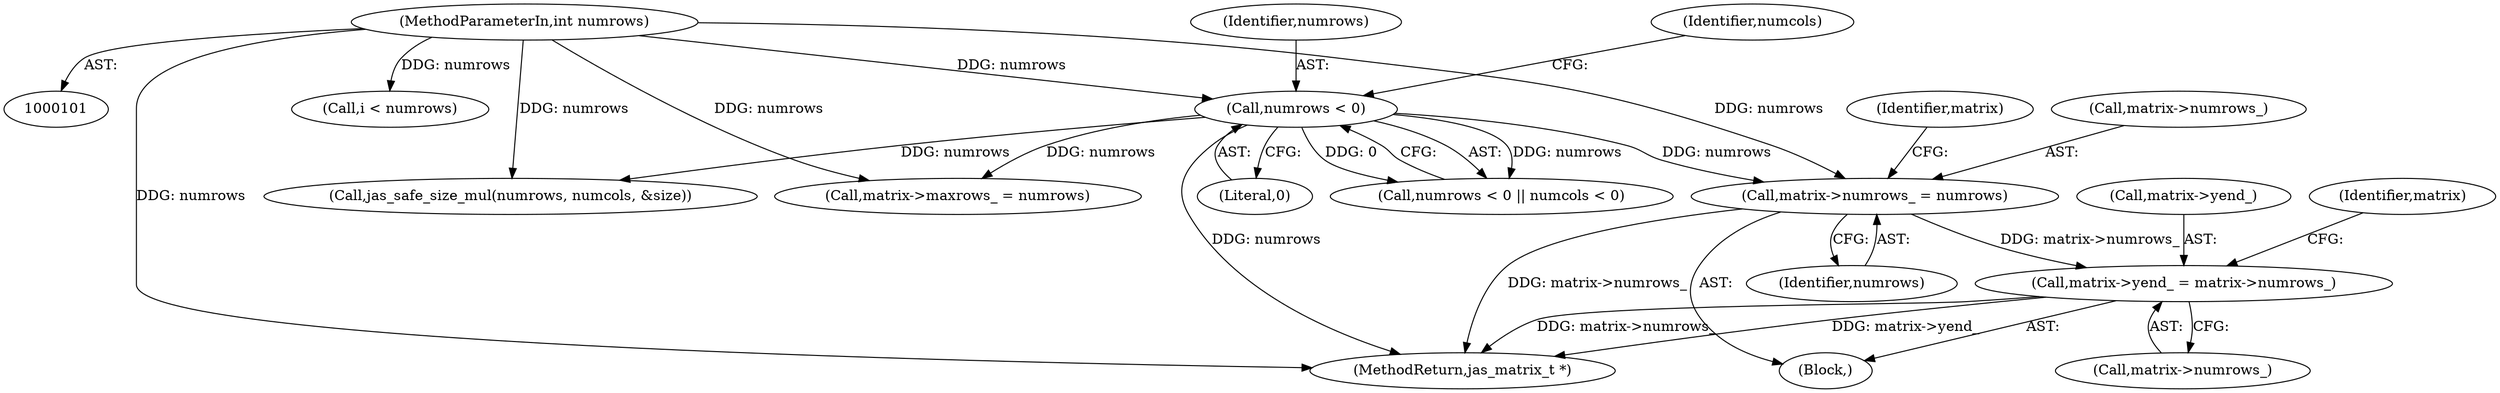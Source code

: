 digraph "0_jasper_988f8365f7d8ad8073b6786e433d34c553ecf568_1@pointer" {
"1000283" [label="(Call,matrix->yend_ = matrix->numrows_)"];
"1000135" [label="(Call,matrix->numrows_ = numrows)"];
"1000113" [label="(Call,numrows < 0)"];
"1000102" [label="(MethodParameterIn,int numrows)"];
"1000150" [label="(Call,matrix->maxrows_ = numrows)"];
"1000284" [label="(Call,matrix->yend_)"];
"1000104" [label="(Block,)"];
"1000142" [label="(Identifier,matrix)"];
"1000135" [label="(Call,matrix->numrows_ = numrows)"];
"1000112" [label="(Call,numrows < 0 || numcols < 0)"];
"1000115" [label="(Literal,0)"];
"1000136" [label="(Call,matrix->numrows_)"];
"1000114" [label="(Identifier,numrows)"];
"1000117" [label="(Identifier,numcols)"];
"1000225" [label="(Call,i < numrows)"];
"1000139" [label="(Identifier,numrows)"];
"1000167" [label="(Call,jas_safe_size_mul(numrows, numcols, &size))"];
"1000283" [label="(Call,matrix->yend_ = matrix->numrows_)"];
"1000102" [label="(MethodParameterIn,int numrows)"];
"1000300" [label="(MethodReturn,jas_matrix_t *)"];
"1000291" [label="(Identifier,matrix)"];
"1000287" [label="(Call,matrix->numrows_)"];
"1000113" [label="(Call,numrows < 0)"];
"1000283" -> "1000104"  [label="AST: "];
"1000283" -> "1000287"  [label="CFG: "];
"1000284" -> "1000283"  [label="AST: "];
"1000287" -> "1000283"  [label="AST: "];
"1000291" -> "1000283"  [label="CFG: "];
"1000283" -> "1000300"  [label="DDG: matrix->yend_"];
"1000283" -> "1000300"  [label="DDG: matrix->numrows_"];
"1000135" -> "1000283"  [label="DDG: matrix->numrows_"];
"1000135" -> "1000104"  [label="AST: "];
"1000135" -> "1000139"  [label="CFG: "];
"1000136" -> "1000135"  [label="AST: "];
"1000139" -> "1000135"  [label="AST: "];
"1000142" -> "1000135"  [label="CFG: "];
"1000135" -> "1000300"  [label="DDG: matrix->numrows_"];
"1000113" -> "1000135"  [label="DDG: numrows"];
"1000102" -> "1000135"  [label="DDG: numrows"];
"1000113" -> "1000112"  [label="AST: "];
"1000113" -> "1000115"  [label="CFG: "];
"1000114" -> "1000113"  [label="AST: "];
"1000115" -> "1000113"  [label="AST: "];
"1000117" -> "1000113"  [label="CFG: "];
"1000112" -> "1000113"  [label="CFG: "];
"1000113" -> "1000300"  [label="DDG: numrows"];
"1000113" -> "1000112"  [label="DDG: numrows"];
"1000113" -> "1000112"  [label="DDG: 0"];
"1000102" -> "1000113"  [label="DDG: numrows"];
"1000113" -> "1000150"  [label="DDG: numrows"];
"1000113" -> "1000167"  [label="DDG: numrows"];
"1000102" -> "1000101"  [label="AST: "];
"1000102" -> "1000300"  [label="DDG: numrows"];
"1000102" -> "1000150"  [label="DDG: numrows"];
"1000102" -> "1000167"  [label="DDG: numrows"];
"1000102" -> "1000225"  [label="DDG: numrows"];
}
